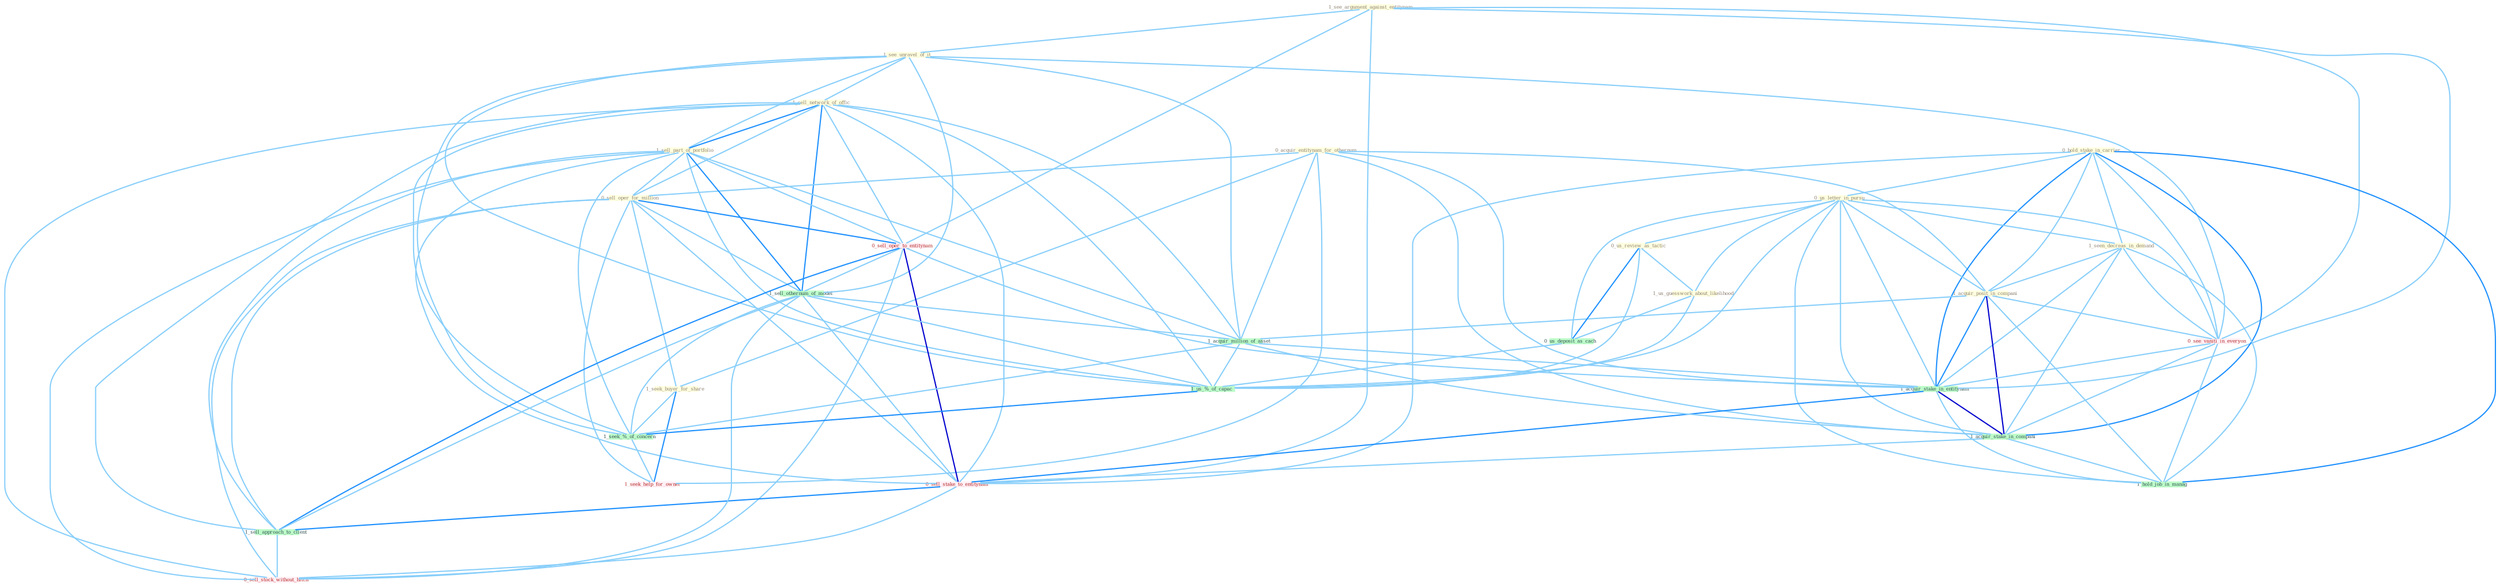 Graph G{ 
    node
    [shape=polygon,style=filled,width=.5,height=.06,color="#BDFCC9",fixedsize=true,fontsize=4,
    fontcolor="#2f4f4f"];
    {node
    [color="#ffffe0", fontcolor="#8b7d6b"] "1_see_argument_against_entitynam " "1_see_unravel_of_it " "1_sell_network_of_offic " "0_acquir_entitynam_for_othernum " "0_hold_stake_in_carrier " "1_sell_part_of_portfolio " "0_us_letter_in_pursu " "0_sell_oper_for_million " "1_seen_decreas_in_demand " "1_acquir_posit_in_compani " "0_us_review_as_tactic " "1_seek_buyer_for_share " "1_us_guesswork_about_likelihood "}
{node [color="#fff0f5", fontcolor="#b22222"] "0_sell_oper_to_entitynam " "0_see_vaniti_in_everyon " "0_sell_stake_to_entitynam " "0_sell_stock_without_hitch " "1_seek_help_for_owner "}
edge [color="#B0E2FF"];

	"1_see_argument_against_entitynam " -- "1_see_unravel_of_it " [w="1", color="#87cefa" ];
	"1_see_argument_against_entitynam " -- "0_sell_oper_to_entitynam " [w="1", color="#87cefa" ];
	"1_see_argument_against_entitynam " -- "0_see_vaniti_in_everyon " [w="1", color="#87cefa" ];
	"1_see_argument_against_entitynam " -- "1_acquir_stake_in_entitynam " [w="1", color="#87cefa" ];
	"1_see_argument_against_entitynam " -- "0_sell_stake_to_entitynam " [w="1", color="#87cefa" ];
	"1_see_unravel_of_it " -- "1_sell_network_of_offic " [w="1", color="#87cefa" ];
	"1_see_unravel_of_it " -- "1_sell_part_of_portfolio " [w="1", color="#87cefa" ];
	"1_see_unravel_of_it " -- "1_sell_othernum_of_model " [w="1", color="#87cefa" ];
	"1_see_unravel_of_it " -- "0_see_vaniti_in_everyon " [w="1", color="#87cefa" ];
	"1_see_unravel_of_it " -- "1_acquir_million_of_asset " [w="1", color="#87cefa" ];
	"1_see_unravel_of_it " -- "1_us_%_of_capac " [w="1", color="#87cefa" ];
	"1_see_unravel_of_it " -- "1_seek_%_of_concern " [w="1", color="#87cefa" ];
	"1_sell_network_of_offic " -- "1_sell_part_of_portfolio " [w="2", color="#1e90ff" , len=0.8];
	"1_sell_network_of_offic " -- "0_sell_oper_for_million " [w="1", color="#87cefa" ];
	"1_sell_network_of_offic " -- "0_sell_oper_to_entitynam " [w="1", color="#87cefa" ];
	"1_sell_network_of_offic " -- "1_sell_othernum_of_model " [w="2", color="#1e90ff" , len=0.8];
	"1_sell_network_of_offic " -- "1_acquir_million_of_asset " [w="1", color="#87cefa" ];
	"1_sell_network_of_offic " -- "0_sell_stake_to_entitynam " [w="1", color="#87cefa" ];
	"1_sell_network_of_offic " -- "1_us_%_of_capac " [w="1", color="#87cefa" ];
	"1_sell_network_of_offic " -- "1_sell_approach_to_client " [w="1", color="#87cefa" ];
	"1_sell_network_of_offic " -- "0_sell_stock_without_hitch " [w="1", color="#87cefa" ];
	"1_sell_network_of_offic " -- "1_seek_%_of_concern " [w="1", color="#87cefa" ];
	"0_acquir_entitynam_for_othernum " -- "0_sell_oper_for_million " [w="1", color="#87cefa" ];
	"0_acquir_entitynam_for_othernum " -- "1_acquir_posit_in_compani " [w="1", color="#87cefa" ];
	"0_acquir_entitynam_for_othernum " -- "1_seek_buyer_for_share " [w="1", color="#87cefa" ];
	"0_acquir_entitynam_for_othernum " -- "1_acquir_million_of_asset " [w="1", color="#87cefa" ];
	"0_acquir_entitynam_for_othernum " -- "1_acquir_stake_in_entitynam " [w="1", color="#87cefa" ];
	"0_acquir_entitynam_for_othernum " -- "1_acquir_stake_in_compani " [w="1", color="#87cefa" ];
	"0_acquir_entitynam_for_othernum " -- "1_seek_help_for_owner " [w="1", color="#87cefa" ];
	"0_hold_stake_in_carrier " -- "0_us_letter_in_pursu " [w="1", color="#87cefa" ];
	"0_hold_stake_in_carrier " -- "1_seen_decreas_in_demand " [w="1", color="#87cefa" ];
	"0_hold_stake_in_carrier " -- "1_acquir_posit_in_compani " [w="1", color="#87cefa" ];
	"0_hold_stake_in_carrier " -- "0_see_vaniti_in_everyon " [w="1", color="#87cefa" ];
	"0_hold_stake_in_carrier " -- "1_acquir_stake_in_entitynam " [w="2", color="#1e90ff" , len=0.8];
	"0_hold_stake_in_carrier " -- "1_acquir_stake_in_compani " [w="2", color="#1e90ff" , len=0.8];
	"0_hold_stake_in_carrier " -- "0_sell_stake_to_entitynam " [w="1", color="#87cefa" ];
	"0_hold_stake_in_carrier " -- "1_hold_job_in_manag " [w="2", color="#1e90ff" , len=0.8];
	"1_sell_part_of_portfolio " -- "0_sell_oper_for_million " [w="1", color="#87cefa" ];
	"1_sell_part_of_portfolio " -- "0_sell_oper_to_entitynam " [w="1", color="#87cefa" ];
	"1_sell_part_of_portfolio " -- "1_sell_othernum_of_model " [w="2", color="#1e90ff" , len=0.8];
	"1_sell_part_of_portfolio " -- "1_acquir_million_of_asset " [w="1", color="#87cefa" ];
	"1_sell_part_of_portfolio " -- "0_sell_stake_to_entitynam " [w="1", color="#87cefa" ];
	"1_sell_part_of_portfolio " -- "1_us_%_of_capac " [w="1", color="#87cefa" ];
	"1_sell_part_of_portfolio " -- "1_sell_approach_to_client " [w="1", color="#87cefa" ];
	"1_sell_part_of_portfolio " -- "0_sell_stock_without_hitch " [w="1", color="#87cefa" ];
	"1_sell_part_of_portfolio " -- "1_seek_%_of_concern " [w="1", color="#87cefa" ];
	"0_us_letter_in_pursu " -- "1_seen_decreas_in_demand " [w="1", color="#87cefa" ];
	"0_us_letter_in_pursu " -- "1_acquir_posit_in_compani " [w="1", color="#87cefa" ];
	"0_us_letter_in_pursu " -- "0_us_review_as_tactic " [w="1", color="#87cefa" ];
	"0_us_letter_in_pursu " -- "1_us_guesswork_about_likelihood " [w="1", color="#87cefa" ];
	"0_us_letter_in_pursu " -- "0_see_vaniti_in_everyon " [w="1", color="#87cefa" ];
	"0_us_letter_in_pursu " -- "0_us_deposit_as_cach " [w="1", color="#87cefa" ];
	"0_us_letter_in_pursu " -- "1_acquir_stake_in_entitynam " [w="1", color="#87cefa" ];
	"0_us_letter_in_pursu " -- "1_acquir_stake_in_compani " [w="1", color="#87cefa" ];
	"0_us_letter_in_pursu " -- "1_us_%_of_capac " [w="1", color="#87cefa" ];
	"0_us_letter_in_pursu " -- "1_hold_job_in_manag " [w="1", color="#87cefa" ];
	"0_sell_oper_for_million " -- "1_seek_buyer_for_share " [w="1", color="#87cefa" ];
	"0_sell_oper_for_million " -- "0_sell_oper_to_entitynam " [w="2", color="#1e90ff" , len=0.8];
	"0_sell_oper_for_million " -- "1_sell_othernum_of_model " [w="1", color="#87cefa" ];
	"0_sell_oper_for_million " -- "0_sell_stake_to_entitynam " [w="1", color="#87cefa" ];
	"0_sell_oper_for_million " -- "1_sell_approach_to_client " [w="1", color="#87cefa" ];
	"0_sell_oper_for_million " -- "0_sell_stock_without_hitch " [w="1", color="#87cefa" ];
	"0_sell_oper_for_million " -- "1_seek_help_for_owner " [w="1", color="#87cefa" ];
	"1_seen_decreas_in_demand " -- "1_acquir_posit_in_compani " [w="1", color="#87cefa" ];
	"1_seen_decreas_in_demand " -- "0_see_vaniti_in_everyon " [w="1", color="#87cefa" ];
	"1_seen_decreas_in_demand " -- "1_acquir_stake_in_entitynam " [w="1", color="#87cefa" ];
	"1_seen_decreas_in_demand " -- "1_acquir_stake_in_compani " [w="1", color="#87cefa" ];
	"1_seen_decreas_in_demand " -- "1_hold_job_in_manag " [w="1", color="#87cefa" ];
	"1_acquir_posit_in_compani " -- "0_see_vaniti_in_everyon " [w="1", color="#87cefa" ];
	"1_acquir_posit_in_compani " -- "1_acquir_million_of_asset " [w="1", color="#87cefa" ];
	"1_acquir_posit_in_compani " -- "1_acquir_stake_in_entitynam " [w="2", color="#1e90ff" , len=0.8];
	"1_acquir_posit_in_compani " -- "1_acquir_stake_in_compani " [w="3", color="#0000cd" , len=0.6];
	"1_acquir_posit_in_compani " -- "1_hold_job_in_manag " [w="1", color="#87cefa" ];
	"0_us_review_as_tactic " -- "1_us_guesswork_about_likelihood " [w="1", color="#87cefa" ];
	"0_us_review_as_tactic " -- "0_us_deposit_as_cach " [w="2", color="#1e90ff" , len=0.8];
	"0_us_review_as_tactic " -- "1_us_%_of_capac " [w="1", color="#87cefa" ];
	"1_seek_buyer_for_share " -- "1_seek_%_of_concern " [w="1", color="#87cefa" ];
	"1_seek_buyer_for_share " -- "1_seek_help_for_owner " [w="2", color="#1e90ff" , len=0.8];
	"1_us_guesswork_about_likelihood " -- "0_us_deposit_as_cach " [w="1", color="#87cefa" ];
	"1_us_guesswork_about_likelihood " -- "1_us_%_of_capac " [w="1", color="#87cefa" ];
	"0_sell_oper_to_entitynam " -- "1_sell_othernum_of_model " [w="1", color="#87cefa" ];
	"0_sell_oper_to_entitynam " -- "1_acquir_stake_in_entitynam " [w="1", color="#87cefa" ];
	"0_sell_oper_to_entitynam " -- "0_sell_stake_to_entitynam " [w="3", color="#0000cd" , len=0.6];
	"0_sell_oper_to_entitynam " -- "1_sell_approach_to_client " [w="2", color="#1e90ff" , len=0.8];
	"0_sell_oper_to_entitynam " -- "0_sell_stock_without_hitch " [w="1", color="#87cefa" ];
	"1_sell_othernum_of_model " -- "1_acquir_million_of_asset " [w="1", color="#87cefa" ];
	"1_sell_othernum_of_model " -- "0_sell_stake_to_entitynam " [w="1", color="#87cefa" ];
	"1_sell_othernum_of_model " -- "1_us_%_of_capac " [w="1", color="#87cefa" ];
	"1_sell_othernum_of_model " -- "1_sell_approach_to_client " [w="1", color="#87cefa" ];
	"1_sell_othernum_of_model " -- "0_sell_stock_without_hitch " [w="1", color="#87cefa" ];
	"1_sell_othernum_of_model " -- "1_seek_%_of_concern " [w="1", color="#87cefa" ];
	"0_see_vaniti_in_everyon " -- "1_acquir_stake_in_entitynam " [w="1", color="#87cefa" ];
	"0_see_vaniti_in_everyon " -- "1_acquir_stake_in_compani " [w="1", color="#87cefa" ];
	"0_see_vaniti_in_everyon " -- "1_hold_job_in_manag " [w="1", color="#87cefa" ];
	"1_acquir_million_of_asset " -- "1_acquir_stake_in_entitynam " [w="1", color="#87cefa" ];
	"1_acquir_million_of_asset " -- "1_acquir_stake_in_compani " [w="1", color="#87cefa" ];
	"1_acquir_million_of_asset " -- "1_us_%_of_capac " [w="1", color="#87cefa" ];
	"1_acquir_million_of_asset " -- "1_seek_%_of_concern " [w="1", color="#87cefa" ];
	"0_us_deposit_as_cach " -- "1_us_%_of_capac " [w="1", color="#87cefa" ];
	"1_acquir_stake_in_entitynam " -- "1_acquir_stake_in_compani " [w="3", color="#0000cd" , len=0.6];
	"1_acquir_stake_in_entitynam " -- "0_sell_stake_to_entitynam " [w="2", color="#1e90ff" , len=0.8];
	"1_acquir_stake_in_entitynam " -- "1_hold_job_in_manag " [w="1", color="#87cefa" ];
	"1_acquir_stake_in_compani " -- "0_sell_stake_to_entitynam " [w="1", color="#87cefa" ];
	"1_acquir_stake_in_compani " -- "1_hold_job_in_manag " [w="1", color="#87cefa" ];
	"0_sell_stake_to_entitynam " -- "1_sell_approach_to_client " [w="2", color="#1e90ff" , len=0.8];
	"0_sell_stake_to_entitynam " -- "0_sell_stock_without_hitch " [w="1", color="#87cefa" ];
	"1_us_%_of_capac " -- "1_seek_%_of_concern " [w="2", color="#1e90ff" , len=0.8];
	"1_sell_approach_to_client " -- "0_sell_stock_without_hitch " [w="1", color="#87cefa" ];
	"1_seek_%_of_concern " -- "1_seek_help_for_owner " [w="1", color="#87cefa" ];
}